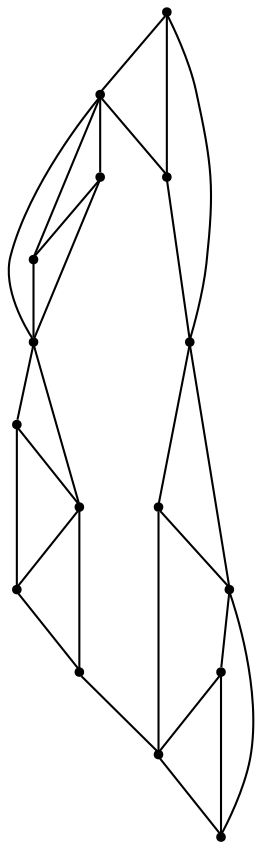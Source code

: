 graph {
  node [shape=point,comment="{\"directed\":false,\"doi\":\"10.1007/11618058_27\",\"figure\":\"1 (4)\"}"]

  v0 [pos="1399.2550735828488,1221.6960509618127"]
  v1 [pos="1400.57199309593,1256.53882821401"]
  v2 [pos="1400.5688771802324,1186.8502537409468"]
  v3 [pos="1475.3703125,1190.117986996969"]
  v4 [pos="1352.8610283430232,1226.2346188227339"]
  v5 [pos="1320.5988054142442,1335.315855344137"]
  v6 [pos="1306.9566269985464,1274.2606719334924"]
  v7 [pos="1366.991769622093,1291.386691729228"]
  v8 [pos="1293.807335574128,1188.4617090225224"]
  v9 [pos="1276.7374591206394,1381.775244077047"]
  v10 [pos="1274.2047601744184,1307.0211013158166"]
  v11 [pos="1196.3641942223835,1254.6075423558557"]
  v12 [pos="1241.6966024709302,1214.696049690247"]
  v13 [pos="1222.7482739825582,1395.921095212301"]
  v14 [pos="1192.4343250363372,1187.5711361567182"]
  v15 [pos="1193.6356059229652,1468.0804808934533"]

  v0 -- v1 [id="-1",pos="1399.2550735828488,1221.6960509618127 1400.57199309593,1256.53882821401 1400.57199309593,1256.53882821401 1400.57199309593,1256.53882821401"]
  v15 -- v9 [id="-2",pos="1193.6356059229652,1468.0804808934533 1276.7374591206394,1381.775244077047 1276.7374591206394,1381.775244077047 1276.7374591206394,1381.775244077047"]
  v9 -- v5 [id="-3",pos="1276.7374591206394,1381.775244077047 1320.5988054142442,1335.315855344137 1320.5988054142442,1335.315855344137 1320.5988054142442,1335.315855344137"]
  v5 -- v7 [id="-4",pos="1320.5988054142442,1335.315855344137 1366.991769622093,1291.386691729228 1366.991769622093,1291.386691729228 1366.991769622093,1291.386691729228"]
  v7 -- v1 [id="-5",pos="1366.991769622093,1291.386691729228 1400.57199309593,1256.53882821401 1400.57199309593,1256.53882821401 1400.57199309593,1256.53882821401"]
  v1 -- v3 [id="-6",pos="1400.57199309593,1256.53882821401 1475.3703125,1190.117986996969 1475.3703125,1190.117986996969 1475.3703125,1190.117986996969"]
  v14 -- v8 [id="-7",pos="1192.4343250363372,1187.5711361567182 1293.807335574128,1188.4617090225224 1293.807335574128,1188.4617090225224 1293.807335574128,1188.4617090225224"]
  v8 -- v2 [id="-8",pos="1293.807335574128,1188.4617090225224 1400.5688771802324,1186.8502537409468 1400.5688771802324,1186.8502537409468 1400.5688771802324,1186.8502537409468"]
  v2 -- v3 [id="-9",pos="1400.5688771802324,1186.8502537409468 1475.3703125,1190.117986996969 1475.3703125,1190.117986996969 1475.3703125,1190.117986996969"]
  v11 -- v13 [id="-10",pos="1196.3641942223835,1254.6075423558557 1222.7482739825582,1395.921095212301 1222.7482739825582,1395.921095212301 1222.7482739825582,1395.921095212301"]
  v14 -- v11 [id="-14",pos="1192.4343250363372,1187.5711361567182 1196.3641942223835,1254.6075423558557 1196.3641942223835,1254.6075423558557 1196.3641942223835,1254.6075423558557"]
  v11 -- v15 [id="-15",pos="1196.3641942223835,1254.6075423558557 1193.6356059229652,1468.0804808934533 1193.6356059229652,1468.0804808934533 1193.6356059229652,1468.0804808934533"]
  v11 -- v12 [id="-18",pos="1196.3641942223835,1254.6075423558557 1241.6966024709302,1214.696049690247 1241.6966024709302,1214.696049690247 1241.6966024709302,1214.696049690247"]
  v14 -- v12 [id="-19",pos="1192.4343250363372,1187.5711361567182 1241.6966024709302,1214.696049690247 1241.6966024709302,1214.696049690247 1241.6966024709302,1214.696049690247"]
  v13 -- v9 [id="-24",pos="1222.7482739825582,1395.921095212301 1276.7374591206394,1381.775244077047 1276.7374591206394,1381.775244077047 1276.7374591206394,1381.775244077047"]
  v12 -- v8 [id="-25",pos="1241.6966024709302,1214.696049690247 1293.807335574128,1188.4617090225224 1293.807335574128,1188.4617090225224 1293.807335574128,1188.4617090225224"]
  v10 -- v6 [id="-28",pos="1274.2047601744184,1307.0211013158166 1306.9566269985464,1274.2606719334924 1306.9566269985464,1274.2606719334924 1306.9566269985464,1274.2606719334924"]
  v10 -- v5 [id="-29",pos="1274.2047601744184,1307.0211013158166 1320.5988054142442,1335.315855344137 1320.5988054142442,1335.315855344137 1320.5988054142442,1335.315855344137"]
  v9 -- v10 [id="-30",pos="1276.7374591206394,1381.775244077047 1274.2047601744184,1307.0211013158166 1274.2047601744184,1307.0211013158166 1274.2047601744184,1307.0211013158166"]
  v8 -- v4 [id="-31",pos="1293.807335574128,1188.4617090225224 1352.8610283430232,1226.2346188227339 1352.8610283430232,1226.2346188227339 1352.8610283430232,1226.2346188227339"]
  v4 -- v1 [id="-32",pos="1352.8610283430232,1226.2346188227339 1400.57199309593,1256.53882821401 1400.57199309593,1256.53882821401 1400.57199309593,1256.53882821401"]
  v6 -- v7 [id="-33",pos="1306.9566269985464,1274.2606719334924 1366.991769622093,1291.386691729228 1366.991769622093,1291.386691729228 1366.991769622093,1291.386691729228"]
  v5 -- v6 [id="-34",pos="1320.5988054142442,1335.315855344137 1306.9566269985464,1274.2606719334924 1306.9566269985464,1274.2606719334924 1306.9566269985464,1274.2606719334924"]
  v4 -- v2 [id="-35",pos="1352.8610283430232,1226.2346188227339 1400.5688771802324,1186.8502537409468 1400.5688771802324,1186.8502537409468 1400.5688771802324,1186.8502537409468"]
  v0 -- v3 [id="-36",pos="1399.2550735828488,1221.6960509618127 1475.3703125,1190.117986996969 1475.3703125,1190.117986996969 1475.3703125,1190.117986996969"]
  v2 -- v0 [id="-37",pos="1400.5688771802324,1186.8502537409468 1399.2550735828488,1221.6960509618127 1399.2550735828488,1221.6960509618127 1399.2550735828488,1221.6960509618127"]
  v11 -- v9 [id="-20",pos="1196.3641942223835,1254.6075423558557 1276.7374591206394,1381.775244077047 1276.7374591206394,1381.775244077047 1276.7374591206394,1381.775244077047"]
  v13 -- v15 [id="-23",pos="1222.7482739825582,1395.921095212301 1193.6356059229652,1468.0804808934533 1193.6356059229652,1468.0804808934533 1193.6356059229652,1468.0804808934533"]
}